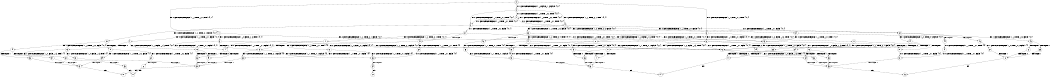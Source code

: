 digraph BCG {
size = "7, 10.5";
center = TRUE;
node [shape = circle];
0 [peripheries = 2];
0 -> 1 [label = "EX !0 !ATOMIC_EXCH_BRANCH (1, +1, TRUE, +0, 1, TRUE) !{0, 1}"];
0 -> 2 [label = "EX !1 !ATOMIC_EXCH_BRANCH (1, +0, FALSE, +1, 3, FALSE) !{0, 1}"];
0 -> 3 [label = "EX !0 !ATOMIC_EXCH_BRANCH (1, +1, TRUE, +0, 1, TRUE) !{0, 1}"];
1 -> 4 [label = "EX !0 !ATOMIC_EXCH_BRANCH (1, +1, TRUE, +0, 1, FALSE) !{0, 1}"];
1 -> 5 [label = "EX !1 !ATOMIC_EXCH_BRANCH (1, +0, FALSE, +1, 3, TRUE) !{0, 1}"];
1 -> 6 [label = "EX !0 !ATOMIC_EXCH_BRANCH (1, +1, TRUE, +0, 1, FALSE) !{0, 1}"];
2 -> 7 [label = "EX !1 !ATOMIC_EXCH_BRANCH (1, +0, TRUE, +0, 2, TRUE) !{0, 1}"];
2 -> 8 [label = "EX !0 !ATOMIC_EXCH_BRANCH (1, +1, TRUE, +0, 1, TRUE) !{0, 1}"];
2 -> 9 [label = "EX !0 !ATOMIC_EXCH_BRANCH (1, +1, TRUE, +0, 1, TRUE) !{0, 1}"];
3 -> 10 [label = "EX !1 !ATOMIC_EXCH_BRANCH (1, +0, FALSE, +1, 3, TRUE) !{0, 1}"];
3 -> 6 [label = "EX !0 !ATOMIC_EXCH_BRANCH (1, +1, TRUE, +0, 1, FALSE) !{0, 1}"];
3 -> 11 [label = "EX !1 !ATOMIC_EXCH_BRANCH (1, +0, FALSE, +1, 3, TRUE) !{0, 1}"];
4 -> 12 [label = "EX !1 !ATOMIC_EXCH_BRANCH (1, +0, FALSE, +1, 3, TRUE) !{0, 1}"];
4 -> 13 [label = "TERMINATE !0"];
5 -> 14 [label = "EX !0 !ATOMIC_EXCH_BRANCH (1, +1, TRUE, +0, 1, FALSE) !{0, 1}"];
5 -> 15 [label = "TERMINATE !1"];
5 -> 16 [label = "EX !0 !ATOMIC_EXCH_BRANCH (1, +1, TRUE, +0, 1, FALSE) !{0, 1}"];
6 -> 17 [label = "EX !1 !ATOMIC_EXCH_BRANCH (1, +0, FALSE, +1, 3, TRUE) !{0, 1}"];
6 -> 18 [label = "EX !1 !ATOMIC_EXCH_BRANCH (1, +0, FALSE, +1, 3, TRUE) !{0, 1}"];
6 -> 19 [label = "TERMINATE !0"];
7 -> 7 [label = "EX !1 !ATOMIC_EXCH_BRANCH (1, +0, TRUE, +0, 2, TRUE) !{0, 1}"];
7 -> 8 [label = "EX !0 !ATOMIC_EXCH_BRANCH (1, +1, TRUE, +0, 1, TRUE) !{0, 1}"];
7 -> 9 [label = "EX !0 !ATOMIC_EXCH_BRANCH (1, +1, TRUE, +0, 1, TRUE) !{0, 1}"];
8 -> 20 [label = "EX !0 !ATOMIC_EXCH_BRANCH (1, +1, TRUE, +0, 1, FALSE) !{0, 1}"];
8 -> 21 [label = "EX !1 !ATOMIC_EXCH_BRANCH (1, +0, TRUE, +0, 2, FALSE) !{0, 1}"];
8 -> 22 [label = "EX !0 !ATOMIC_EXCH_BRANCH (1, +1, TRUE, +0, 1, FALSE) !{0, 1}"];
9 -> 23 [label = "EX !1 !ATOMIC_EXCH_BRANCH (1, +0, TRUE, +0, 2, FALSE) !{0, 1}"];
9 -> 22 [label = "EX !0 !ATOMIC_EXCH_BRANCH (1, +1, TRUE, +0, 1, FALSE) !{0, 1}"];
9 -> 24 [label = "EX !1 !ATOMIC_EXCH_BRANCH (1, +0, TRUE, +0, 2, FALSE) !{0, 1}"];
10 -> 25 [label = "EX !0 !ATOMIC_EXCH_BRANCH (1, +1, TRUE, +0, 1, FALSE) !{0, 1}"];
10 -> 26 [label = "TERMINATE !1"];
10 -> 16 [label = "EX !0 !ATOMIC_EXCH_BRANCH (1, +1, TRUE, +0, 1, FALSE) !{0, 1}"];
11 -> 16 [label = "EX !0 !ATOMIC_EXCH_BRANCH (1, +1, TRUE, +0, 1, FALSE) !{0, 1}"];
11 -> 27 [label = "TERMINATE !1"];
12 -> 28 [label = "TERMINATE !0"];
12 -> 29 [label = "TERMINATE !1"];
13 -> 30 [label = "EX !1 !ATOMIC_EXCH_BRANCH (1, +0, FALSE, +1, 3, TRUE) !{1}"];
13 -> 31 [label = "EX !1 !ATOMIC_EXCH_BRANCH (1, +0, FALSE, +1, 3, TRUE) !{1}"];
14 -> 28 [label = "TERMINATE !0"];
14 -> 29 [label = "TERMINATE !1"];
15 -> 32 [label = "EX !0 !ATOMIC_EXCH_BRANCH (1, +1, TRUE, +0, 1, FALSE) !{0}"];
15 -> 33 [label = "EX !0 !ATOMIC_EXCH_BRANCH (1, +1, TRUE, +0, 1, FALSE) !{0}"];
16 -> 34 [label = "TERMINATE !0"];
16 -> 35 [label = "TERMINATE !1"];
17 -> 36 [label = "TERMINATE !0"];
17 -> 37 [label = "TERMINATE !1"];
18 -> 34 [label = "TERMINATE !0"];
18 -> 35 [label = "TERMINATE !1"];
19 -> 38 [label = "EX !1 !ATOMIC_EXCH_BRANCH (1, +0, FALSE, +1, 3, TRUE) !{1}"];
20 -> 39 [label = "EX !1 !ATOMIC_EXCH_BRANCH (1, +0, TRUE, +0, 2, FALSE) !{0, 1}"];
20 -> 40 [label = "TERMINATE !0"];
21 -> 41 [label = "EX !0 !ATOMIC_EXCH_BRANCH (1, +1, TRUE, +0, 1, TRUE) !{0, 1}"];
21 -> 42 [label = "TERMINATE !1"];
21 -> 43 [label = "EX !0 !ATOMIC_EXCH_BRANCH (1, +1, TRUE, +0, 1, TRUE) !{0, 1}"];
22 -> 44 [label = "EX !1 !ATOMIC_EXCH_BRANCH (1, +0, TRUE, +0, 2, FALSE) !{0, 1}"];
22 -> 45 [label = "EX !1 !ATOMIC_EXCH_BRANCH (1, +0, TRUE, +0, 2, FALSE) !{0, 1}"];
22 -> 46 [label = "TERMINATE !0"];
23 -> 47 [label = "EX !0 !ATOMIC_EXCH_BRANCH (1, +1, TRUE, +0, 1, TRUE) !{0, 1}"];
23 -> 48 [label = "TERMINATE !1"];
23 -> 43 [label = "EX !0 !ATOMIC_EXCH_BRANCH (1, +1, TRUE, +0, 1, TRUE) !{0, 1}"];
24 -> 43 [label = "EX !0 !ATOMIC_EXCH_BRANCH (1, +1, TRUE, +0, 1, TRUE) !{0, 1}"];
24 -> 49 [label = "TERMINATE !1"];
25 -> 36 [label = "TERMINATE !0"];
25 -> 37 [label = "TERMINATE !1"];
26 -> 50 [label = "EX !0 !ATOMIC_EXCH_BRANCH (1, +1, TRUE, +0, 1, FALSE) !{0}"];
27 -> 51 [label = "EX !0 !ATOMIC_EXCH_BRANCH (1, +1, TRUE, +0, 1, FALSE) !{0}"];
28 -> 52 [label = "TERMINATE !1"];
29 -> 52 [label = "TERMINATE !0"];
30 -> 52 [label = "TERMINATE !1"];
31 -> 53 [label = "TERMINATE !1"];
32 -> 52 [label = "TERMINATE !0"];
33 -> 54 [label = "TERMINATE !0"];
34 -> 55 [label = "TERMINATE !1"];
35 -> 55 [label = "TERMINATE !0"];
36 -> 56 [label = "TERMINATE !1"];
37 -> 56 [label = "TERMINATE !0"];
38 -> 55 [label = "TERMINATE !1"];
39 -> 57 [label = "TERMINATE !0"];
39 -> 58 [label = "TERMINATE !1"];
40 -> 59 [label = "EX !1 !ATOMIC_EXCH_BRANCH (1, +0, TRUE, +0, 2, FALSE) !{1}"];
40 -> 60 [label = "EX !1 !ATOMIC_EXCH_BRANCH (1, +0, TRUE, +0, 2, FALSE) !{1}"];
41 -> 14 [label = "EX !0 !ATOMIC_EXCH_BRANCH (1, +1, TRUE, +0, 1, FALSE) !{0, 1}"];
41 -> 15 [label = "TERMINATE !1"];
41 -> 16 [label = "EX !0 !ATOMIC_EXCH_BRANCH (1, +1, TRUE, +0, 1, FALSE) !{0, 1}"];
42 -> 61 [label = "EX !0 !ATOMIC_EXCH_BRANCH (1, +1, TRUE, +0, 1, TRUE) !{0}"];
42 -> 62 [label = "EX !0 !ATOMIC_EXCH_BRANCH (1, +1, TRUE, +0, 1, TRUE) !{0}"];
43 -> 16 [label = "EX !0 !ATOMIC_EXCH_BRANCH (1, +1, TRUE, +0, 1, FALSE) !{0, 1}"];
43 -> 27 [label = "TERMINATE !1"];
44 -> 63 [label = "TERMINATE !0"];
44 -> 64 [label = "TERMINATE !1"];
45 -> 65 [label = "TERMINATE !0"];
45 -> 66 [label = "TERMINATE !1"];
46 -> 67 [label = "EX !1 !ATOMIC_EXCH_BRANCH (1, +0, TRUE, +0, 2, FALSE) !{1}"];
47 -> 25 [label = "EX !0 !ATOMIC_EXCH_BRANCH (1, +1, TRUE, +0, 1, FALSE) !{0, 1}"];
47 -> 26 [label = "TERMINATE !1"];
47 -> 16 [label = "EX !0 !ATOMIC_EXCH_BRANCH (1, +1, TRUE, +0, 1, FALSE) !{0, 1}"];
48 -> 68 [label = "EX !0 !ATOMIC_EXCH_BRANCH (1, +1, TRUE, +0, 1, TRUE) !{0}"];
49 -> 69 [label = "EX !0 !ATOMIC_EXCH_BRANCH (1, +1, TRUE, +0, 1, TRUE) !{0}"];
50 -> 56 [label = "TERMINATE !0"];
51 -> 55 [label = "TERMINATE !0"];
52 -> 70 [label = "exit"];
53 -> 71 [label = "exit"];
54 -> 72 [label = "exit"];
55 -> 73 [label = "exit"];
56 -> 74 [label = "exit"];
57 -> 75 [label = "TERMINATE !1"];
58 -> 75 [label = "TERMINATE !0"];
59 -> 75 [label = "TERMINATE !1"];
60 -> 76 [label = "TERMINATE !1"];
61 -> 32 [label = "EX !0 !ATOMIC_EXCH_BRANCH (1, +1, TRUE, +0, 1, FALSE) !{0}"];
61 -> 33 [label = "EX !0 !ATOMIC_EXCH_BRANCH (1, +1, TRUE, +0, 1, FALSE) !{0}"];
62 -> 33 [label = "EX !0 !ATOMIC_EXCH_BRANCH (1, +1, TRUE, +0, 1, FALSE) !{0}"];
63 -> 77 [label = "TERMINATE !1"];
64 -> 77 [label = "TERMINATE !0"];
65 -> 78 [label = "TERMINATE !1"];
66 -> 78 [label = "TERMINATE !0"];
67 -> 78 [label = "TERMINATE !1"];
68 -> 50 [label = "EX !0 !ATOMIC_EXCH_BRANCH (1, +1, TRUE, +0, 1, FALSE) !{0}"];
69 -> 51 [label = "EX !0 !ATOMIC_EXCH_BRANCH (1, +1, TRUE, +0, 1, FALSE) !{0}"];
75 -> 70 [label = "exit"];
76 -> 71 [label = "exit"];
77 -> 74 [label = "exit"];
78 -> 73 [label = "exit"];
}
